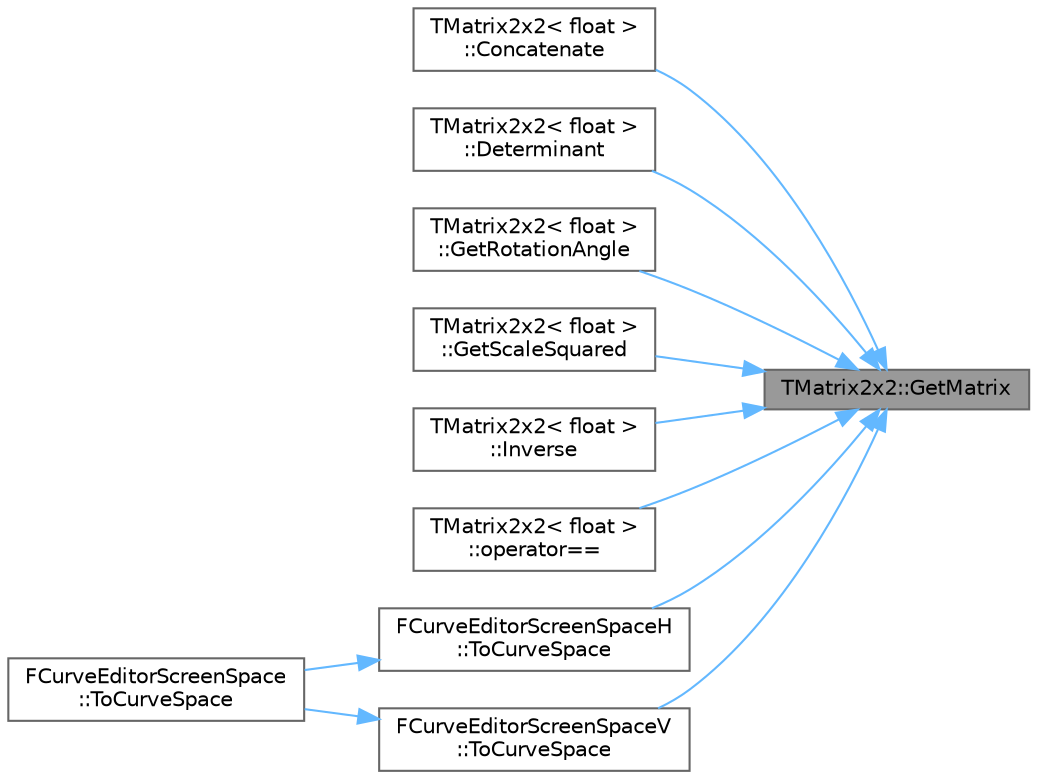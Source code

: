digraph "TMatrix2x2::GetMatrix"
{
 // INTERACTIVE_SVG=YES
 // LATEX_PDF_SIZE
  bgcolor="transparent";
  edge [fontname=Helvetica,fontsize=10,labelfontname=Helvetica,labelfontsize=10];
  node [fontname=Helvetica,fontsize=10,shape=box,height=0.2,width=0.4];
  rankdir="RL";
  Node1 [id="Node000001",label="TMatrix2x2::GetMatrix",height=0.2,width=0.4,color="gray40", fillcolor="grey60", style="filled", fontcolor="black",tooltip=" "];
  Node1 -> Node2 [id="edge1_Node000001_Node000002",dir="back",color="steelblue1",style="solid",tooltip=" "];
  Node2 [id="Node000002",label="TMatrix2x2\< float \>\l::Concatenate",height=0.2,width=0.4,color="grey40", fillcolor="white", style="filled",URL="$d5/d04/classTMatrix2x2.html#a7f8977b999f98e5553425b1e9d215538",tooltip=" "];
  Node1 -> Node3 [id="edge2_Node000001_Node000003",dir="back",color="steelblue1",style="solid",tooltip=" "];
  Node3 [id="Node000003",label="TMatrix2x2\< float \>\l::Determinant",height=0.2,width=0.4,color="grey40", fillcolor="white", style="filled",URL="$d5/d04/classTMatrix2x2.html#a37a71629decf5cf7f845b2110fa4ffdd",tooltip=" "];
  Node1 -> Node4 [id="edge3_Node000001_Node000004",dir="back",color="steelblue1",style="solid",tooltip=" "];
  Node4 [id="Node000004",label="TMatrix2x2\< float \>\l::GetRotationAngle",height=0.2,width=0.4,color="grey40", fillcolor="white", style="filled",URL="$d5/d04/classTMatrix2x2.html#a7fdcc3de6e0a7c3f7ab4d13670e5cde5",tooltip=" "];
  Node1 -> Node5 [id="edge4_Node000001_Node000005",dir="back",color="steelblue1",style="solid",tooltip=" "];
  Node5 [id="Node000005",label="TMatrix2x2\< float \>\l::GetScaleSquared",height=0.2,width=0.4,color="grey40", fillcolor="white", style="filled",URL="$d5/d04/classTMatrix2x2.html#a1d375fcfb77a55af0513ef9e30f8eed5",tooltip=" "];
  Node1 -> Node6 [id="edge5_Node000001_Node000006",dir="back",color="steelblue1",style="solid",tooltip=" "];
  Node6 [id="Node000006",label="TMatrix2x2\< float \>\l::Inverse",height=0.2,width=0.4,color="grey40", fillcolor="white", style="filled",URL="$d5/d04/classTMatrix2x2.html#af9c95bd966d718b837eb625afad5707f",tooltip=" "];
  Node1 -> Node7 [id="edge6_Node000001_Node000007",dir="back",color="steelblue1",style="solid",tooltip=" "];
  Node7 [id="Node000007",label="TMatrix2x2\< float \>\l::operator==",height=0.2,width=0.4,color="grey40", fillcolor="white", style="filled",URL="$d5/d04/classTMatrix2x2.html#a5b3336c12227bceb71455e840f1948ad",tooltip=" "];
  Node1 -> Node8 [id="edge7_Node000001_Node000008",dir="back",color="steelblue1",style="solid",tooltip=" "];
  Node8 [id="Node000008",label="FCurveEditorScreenSpaceH\l::ToCurveSpace",height=0.2,width=0.4,color="grey40", fillcolor="white", style="filled",URL="$dd/d2d/structFCurveEditorScreenSpaceH.html#af862f0edf9aeedfd9791c1942687f670",tooltip="Transform this screen space into a curve space using the specified transform."];
  Node8 -> Node9 [id="edge8_Node000008_Node000009",dir="back",color="steelblue1",style="solid",tooltip=" "];
  Node9 [id="Node000009",label="FCurveEditorScreenSpace\l::ToCurveSpace",height=0.2,width=0.4,color="grey40", fillcolor="white", style="filled",URL="$d5/d47/structFCurveEditorScreenSpace.html#aae2ab1408b4e7fdc0fd1bc53cbc07816",tooltip="Transform this screen space into a curve space using the specified transform."];
  Node1 -> Node10 [id="edge9_Node000001_Node000010",dir="back",color="steelblue1",style="solid",tooltip=" "];
  Node10 [id="Node000010",label="FCurveEditorScreenSpaceV\l::ToCurveSpace",height=0.2,width=0.4,color="grey40", fillcolor="white", style="filled",URL="$de/d27/structFCurveEditorScreenSpaceV.html#a6e70b7ba2c9136b447bc472c0abb2793",tooltip="Transform this screen space into a curve space using the specified transform."];
  Node10 -> Node9 [id="edge10_Node000010_Node000009",dir="back",color="steelblue1",style="solid",tooltip=" "];
}
